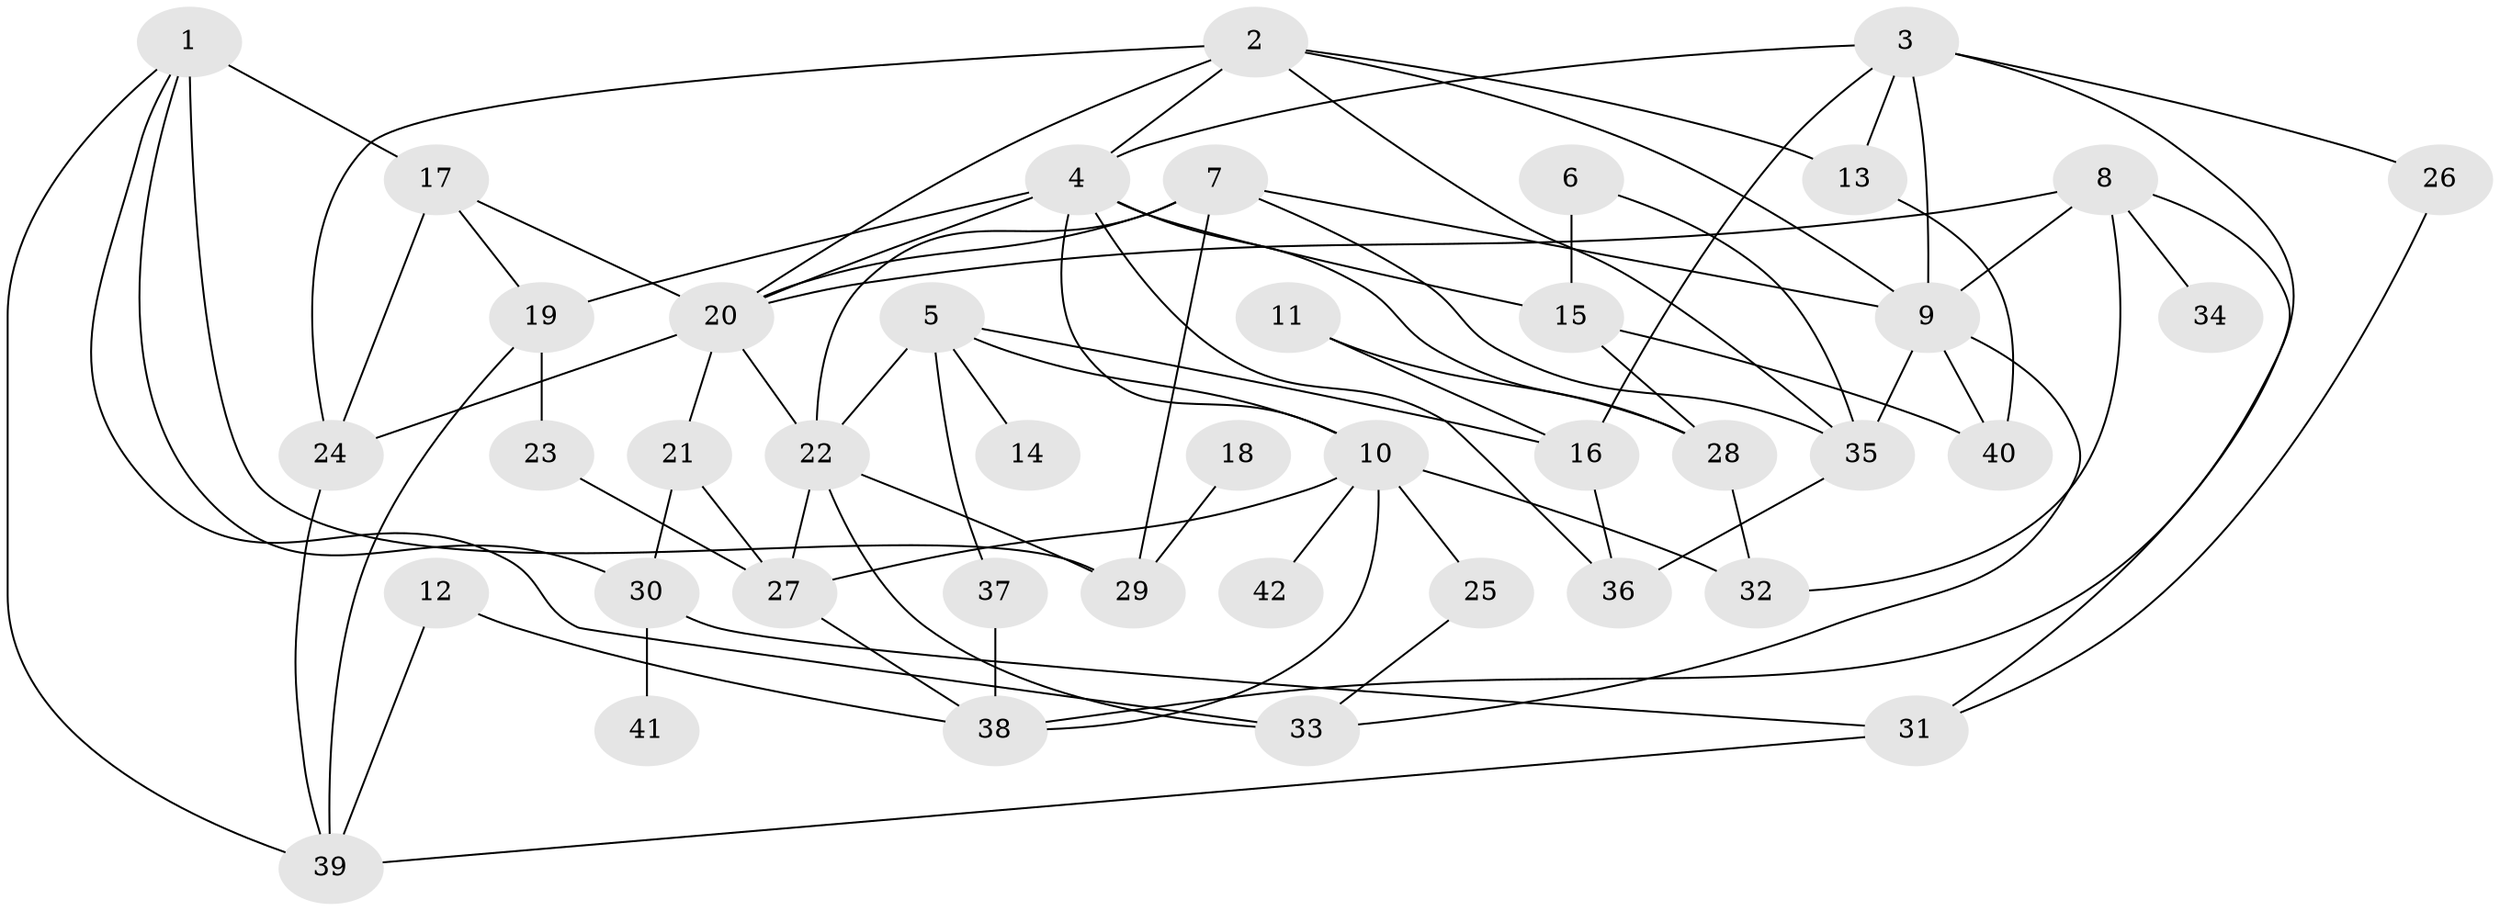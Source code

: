// original degree distribution, {7: 0.04854368932038835, 6: 0.02912621359223301, 4: 0.11650485436893204, 3: 0.23300970873786409, 5: 0.08737864077669903, 2: 0.2524271844660194, 1: 0.23300970873786409}
// Generated by graph-tools (version 1.1) at 2025/36/03/04/25 23:36:06]
// undirected, 42 vertices, 81 edges
graph export_dot {
  node [color=gray90,style=filled];
  1;
  2;
  3;
  4;
  5;
  6;
  7;
  8;
  9;
  10;
  11;
  12;
  13;
  14;
  15;
  16;
  17;
  18;
  19;
  20;
  21;
  22;
  23;
  24;
  25;
  26;
  27;
  28;
  29;
  30;
  31;
  32;
  33;
  34;
  35;
  36;
  37;
  38;
  39;
  40;
  41;
  42;
  1 -- 17 [weight=2.0];
  1 -- 29 [weight=1.0];
  1 -- 30 [weight=1.0];
  1 -- 33 [weight=1.0];
  1 -- 39 [weight=1.0];
  2 -- 4 [weight=1.0];
  2 -- 9 [weight=1.0];
  2 -- 13 [weight=1.0];
  2 -- 20 [weight=1.0];
  2 -- 24 [weight=1.0];
  2 -- 35 [weight=1.0];
  3 -- 4 [weight=1.0];
  3 -- 9 [weight=1.0];
  3 -- 13 [weight=1.0];
  3 -- 16 [weight=1.0];
  3 -- 26 [weight=1.0];
  3 -- 38 [weight=1.0];
  4 -- 10 [weight=1.0];
  4 -- 15 [weight=1.0];
  4 -- 19 [weight=2.0];
  4 -- 20 [weight=1.0];
  4 -- 28 [weight=1.0];
  4 -- 36 [weight=1.0];
  5 -- 10 [weight=1.0];
  5 -- 14 [weight=2.0];
  5 -- 16 [weight=2.0];
  5 -- 22 [weight=1.0];
  5 -- 37 [weight=1.0];
  6 -- 15 [weight=1.0];
  6 -- 35 [weight=1.0];
  7 -- 9 [weight=1.0];
  7 -- 20 [weight=1.0];
  7 -- 22 [weight=1.0];
  7 -- 29 [weight=1.0];
  7 -- 35 [weight=1.0];
  8 -- 9 [weight=1.0];
  8 -- 20 [weight=1.0];
  8 -- 31 [weight=1.0];
  8 -- 32 [weight=1.0];
  8 -- 34 [weight=1.0];
  9 -- 33 [weight=1.0];
  9 -- 35 [weight=1.0];
  9 -- 40 [weight=1.0];
  10 -- 25 [weight=1.0];
  10 -- 27 [weight=1.0];
  10 -- 32 [weight=1.0];
  10 -- 38 [weight=1.0];
  10 -- 42 [weight=1.0];
  11 -- 16 [weight=1.0];
  11 -- 28 [weight=1.0];
  12 -- 38 [weight=1.0];
  12 -- 39 [weight=1.0];
  13 -- 40 [weight=1.0];
  15 -- 28 [weight=1.0];
  15 -- 40 [weight=1.0];
  16 -- 36 [weight=1.0];
  17 -- 19 [weight=1.0];
  17 -- 20 [weight=1.0];
  17 -- 24 [weight=1.0];
  18 -- 29 [weight=1.0];
  19 -- 23 [weight=1.0];
  19 -- 39 [weight=1.0];
  20 -- 21 [weight=1.0];
  20 -- 22 [weight=1.0];
  20 -- 24 [weight=1.0];
  21 -- 27 [weight=1.0];
  21 -- 30 [weight=1.0];
  22 -- 27 [weight=1.0];
  22 -- 29 [weight=1.0];
  22 -- 33 [weight=1.0];
  23 -- 27 [weight=1.0];
  24 -- 39 [weight=1.0];
  25 -- 33 [weight=1.0];
  26 -- 31 [weight=1.0];
  27 -- 38 [weight=1.0];
  28 -- 32 [weight=1.0];
  30 -- 31 [weight=1.0];
  30 -- 41 [weight=1.0];
  31 -- 39 [weight=1.0];
  35 -- 36 [weight=1.0];
  37 -- 38 [weight=1.0];
}
